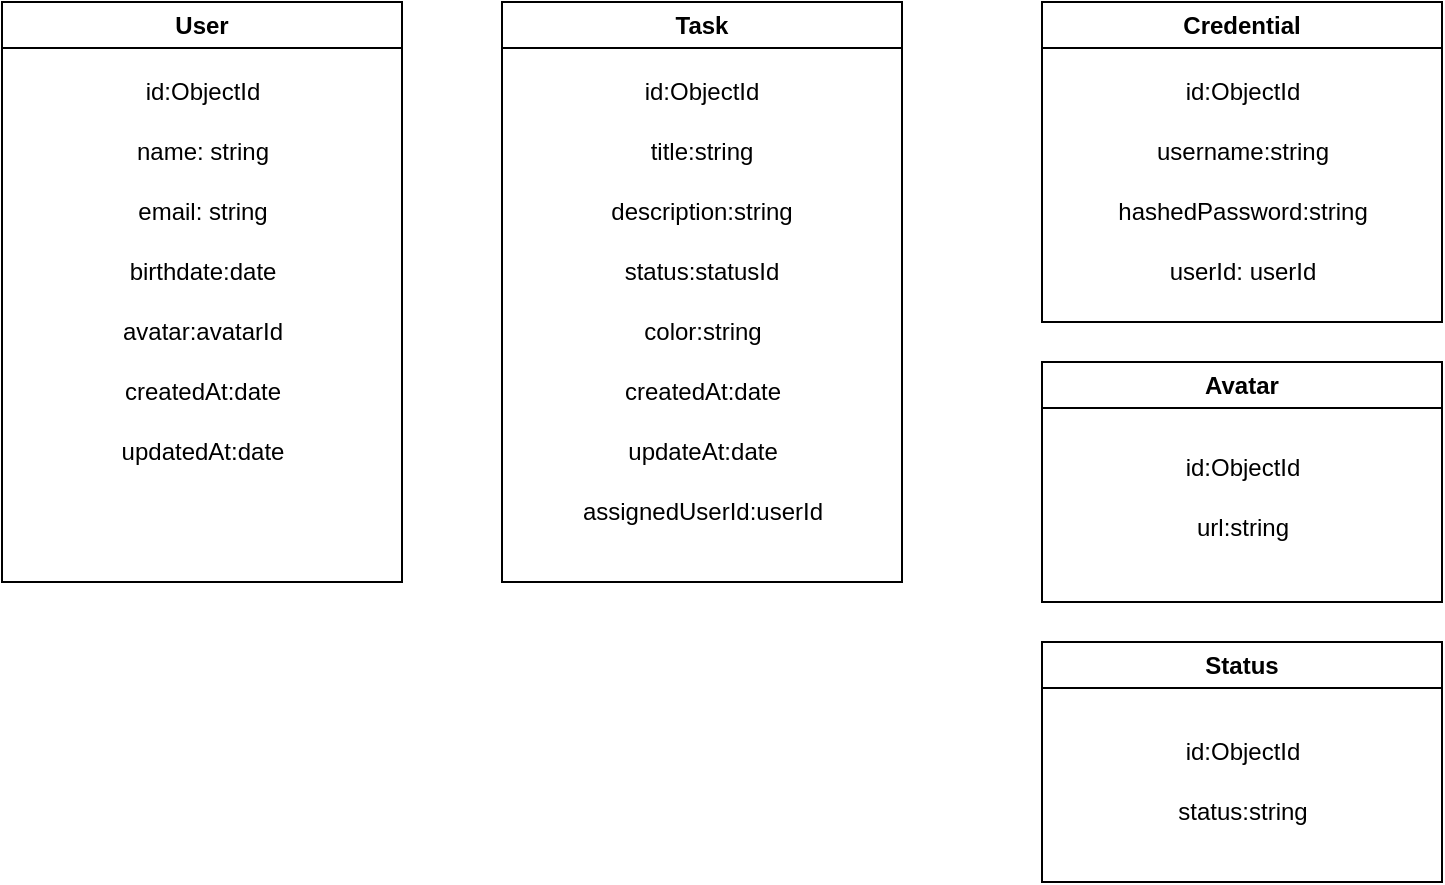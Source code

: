 <mxfile version="24.7.6">
  <diagram name="Página-1" id="To9W7pVlAfmiJYbVa7Uc">
    <mxGraphModel dx="954" dy="566" grid="1" gridSize="10" guides="1" tooltips="1" connect="1" arrows="1" fold="1" page="1" pageScale="1" pageWidth="827" pageHeight="1169" math="0" shadow="0">
      <root>
        <mxCell id="0" />
        <mxCell id="1" parent="0" />
        <mxCell id="Lcv4CQP2G6_G_7u-z5s0-1" value="User" style="swimlane;whiteSpace=wrap;html=1;swimlaneFillColor=default;" vertex="1" parent="1">
          <mxGeometry x="40" y="30" width="200" height="290" as="geometry" />
        </mxCell>
        <mxCell id="Lcv4CQP2G6_G_7u-z5s0-5" value="id:ObjectId" style="text;html=1;align=center;verticalAlign=middle;resizable=0;points=[];autosize=1;strokeColor=none;fillColor=none;" vertex="1" parent="Lcv4CQP2G6_G_7u-z5s0-1">
          <mxGeometry x="60" y="30" width="80" height="30" as="geometry" />
        </mxCell>
        <mxCell id="Lcv4CQP2G6_G_7u-z5s0-6" value="name: string" style="text;html=1;align=center;verticalAlign=middle;resizable=0;points=[];autosize=1;strokeColor=none;fillColor=none;" vertex="1" parent="Lcv4CQP2G6_G_7u-z5s0-1">
          <mxGeometry x="55" y="60" width="90" height="30" as="geometry" />
        </mxCell>
        <mxCell id="Lcv4CQP2G6_G_7u-z5s0-7" value="email: string" style="text;html=1;align=center;verticalAlign=middle;resizable=0;points=[];autosize=1;strokeColor=none;fillColor=none;" vertex="1" parent="Lcv4CQP2G6_G_7u-z5s0-1">
          <mxGeometry x="55" y="90" width="90" height="30" as="geometry" />
        </mxCell>
        <mxCell id="Lcv4CQP2G6_G_7u-z5s0-8" value="avatar:avatarId" style="text;html=1;align=center;verticalAlign=middle;resizable=0;points=[];autosize=1;strokeColor=none;fillColor=none;" vertex="1" parent="Lcv4CQP2G6_G_7u-z5s0-1">
          <mxGeometry x="50" y="150" width="100" height="30" as="geometry" />
        </mxCell>
        <mxCell id="Lcv4CQP2G6_G_7u-z5s0-15" value="birthdate:date" style="text;html=1;align=center;verticalAlign=middle;resizable=0;points=[];autosize=1;strokeColor=none;fillColor=none;" vertex="1" parent="Lcv4CQP2G6_G_7u-z5s0-1">
          <mxGeometry x="50" y="120" width="100" height="30" as="geometry" />
        </mxCell>
        <mxCell id="Lcv4CQP2G6_G_7u-z5s0-17" value="createdAt:date" style="text;html=1;align=center;verticalAlign=middle;resizable=0;points=[];autosize=1;strokeColor=none;fillColor=none;" vertex="1" parent="Lcv4CQP2G6_G_7u-z5s0-1">
          <mxGeometry x="50" y="180" width="100" height="30" as="geometry" />
        </mxCell>
        <mxCell id="Lcv4CQP2G6_G_7u-z5s0-18" value="updatedAt:date" style="text;html=1;align=center;verticalAlign=middle;resizable=0;points=[];autosize=1;strokeColor=none;fillColor=none;" vertex="1" parent="Lcv4CQP2G6_G_7u-z5s0-1">
          <mxGeometry x="50" y="210" width="100" height="30" as="geometry" />
        </mxCell>
        <mxCell id="Lcv4CQP2G6_G_7u-z5s0-2" value="Avatar" style="swimlane;whiteSpace=wrap;html=1;swimlaneFillColor=default;" vertex="1" parent="1">
          <mxGeometry x="560" y="210" width="200" height="120" as="geometry" />
        </mxCell>
        <mxCell id="Lcv4CQP2G6_G_7u-z5s0-43" value="id:ObjectId" style="text;html=1;align=center;verticalAlign=middle;resizable=0;points=[];autosize=1;strokeColor=none;fillColor=none;" vertex="1" parent="Lcv4CQP2G6_G_7u-z5s0-2">
          <mxGeometry x="60" y="38" width="80" height="30" as="geometry" />
        </mxCell>
        <mxCell id="Lcv4CQP2G6_G_7u-z5s0-44" value="url:string" style="text;html=1;align=center;verticalAlign=middle;resizable=0;points=[];autosize=1;strokeColor=none;fillColor=none;" vertex="1" parent="Lcv4CQP2G6_G_7u-z5s0-2">
          <mxGeometry x="65" y="68" width="70" height="30" as="geometry" />
        </mxCell>
        <mxCell id="Lcv4CQP2G6_G_7u-z5s0-3" value="Credential" style="swimlane;whiteSpace=wrap;html=1;swimlaneFillColor=default;" vertex="1" parent="1">
          <mxGeometry x="560" y="30" width="200" height="160" as="geometry" />
        </mxCell>
        <mxCell id="Lcv4CQP2G6_G_7u-z5s0-33" value="id:ObjectId" style="text;html=1;align=center;verticalAlign=middle;resizable=0;points=[];autosize=1;strokeColor=none;fillColor=none;" vertex="1" parent="Lcv4CQP2G6_G_7u-z5s0-3">
          <mxGeometry x="60" y="30" width="80" height="30" as="geometry" />
        </mxCell>
        <mxCell id="Lcv4CQP2G6_G_7u-z5s0-34" value="username:string" style="text;html=1;align=center;verticalAlign=middle;resizable=0;points=[];autosize=1;strokeColor=none;fillColor=none;" vertex="1" parent="Lcv4CQP2G6_G_7u-z5s0-3">
          <mxGeometry x="45" y="60" width="110" height="30" as="geometry" />
        </mxCell>
        <mxCell id="Lcv4CQP2G6_G_7u-z5s0-36" value="userId: userId" style="text;html=1;align=center;verticalAlign=middle;resizable=0;points=[];autosize=1;strokeColor=none;fillColor=none;" vertex="1" parent="Lcv4CQP2G6_G_7u-z5s0-3">
          <mxGeometry x="50" y="120" width="100" height="30" as="geometry" />
        </mxCell>
        <mxCell id="Lcv4CQP2G6_G_7u-z5s0-40" value="hashedPassword:string" style="text;html=1;align=center;verticalAlign=middle;resizable=0;points=[];autosize=1;strokeColor=none;fillColor=none;" vertex="1" parent="Lcv4CQP2G6_G_7u-z5s0-3">
          <mxGeometry x="25" y="90" width="150" height="30" as="geometry" />
        </mxCell>
        <mxCell id="Lcv4CQP2G6_G_7u-z5s0-4" value="Status" style="swimlane;whiteSpace=wrap;html=1;swimlaneFillColor=default;" vertex="1" parent="1">
          <mxGeometry x="560" y="350" width="200" height="120" as="geometry" />
        </mxCell>
        <mxCell id="Lcv4CQP2G6_G_7u-z5s0-37" value="id:ObjectId" style="text;html=1;align=center;verticalAlign=middle;resizable=0;points=[];autosize=1;strokeColor=none;fillColor=none;" vertex="1" parent="Lcv4CQP2G6_G_7u-z5s0-4">
          <mxGeometry x="60" y="40" width="80" height="30" as="geometry" />
        </mxCell>
        <mxCell id="Lcv4CQP2G6_G_7u-z5s0-38" value="status:string" style="text;html=1;align=center;verticalAlign=middle;resizable=0;points=[];autosize=1;strokeColor=none;fillColor=none;" vertex="1" parent="Lcv4CQP2G6_G_7u-z5s0-4">
          <mxGeometry x="55" y="70" width="90" height="30" as="geometry" />
        </mxCell>
        <mxCell id="Lcv4CQP2G6_G_7u-z5s0-16" value="Task" style="swimlane;whiteSpace=wrap;html=1;swimlaneFillColor=default;" vertex="1" parent="1">
          <mxGeometry x="290" y="30" width="200" height="290" as="geometry" />
        </mxCell>
        <mxCell id="Lcv4CQP2G6_G_7u-z5s0-19" value="id:ObjectId" style="text;html=1;align=center;verticalAlign=middle;whiteSpace=wrap;rounded=0;" vertex="1" parent="Lcv4CQP2G6_G_7u-z5s0-16">
          <mxGeometry x="70" y="30" width="60" height="30" as="geometry" />
        </mxCell>
        <mxCell id="Lcv4CQP2G6_G_7u-z5s0-20" value="title:string" style="text;html=1;align=center;verticalAlign=middle;whiteSpace=wrap;rounded=0;" vertex="1" parent="Lcv4CQP2G6_G_7u-z5s0-16">
          <mxGeometry x="70" y="60" width="60" height="30" as="geometry" />
        </mxCell>
        <mxCell id="Lcv4CQP2G6_G_7u-z5s0-21" value="status:statusId" style="text;html=1;align=center;verticalAlign=middle;whiteSpace=wrap;rounded=0;" vertex="1" parent="Lcv4CQP2G6_G_7u-z5s0-16">
          <mxGeometry x="70" y="120" width="60" height="30" as="geometry" />
        </mxCell>
        <mxCell id="Lcv4CQP2G6_G_7u-z5s0-24" value="description:string" style="text;html=1;align=center;verticalAlign=middle;whiteSpace=wrap;rounded=0;" vertex="1" parent="Lcv4CQP2G6_G_7u-z5s0-16">
          <mxGeometry x="70" y="90" width="60" height="30" as="geometry" />
        </mxCell>
        <mxCell id="Lcv4CQP2G6_G_7u-z5s0-28" value="color:string" style="text;html=1;align=center;verticalAlign=middle;resizable=0;points=[];autosize=1;strokeColor=none;fillColor=none;" vertex="1" parent="Lcv4CQP2G6_G_7u-z5s0-16">
          <mxGeometry x="60" y="150" width="80" height="30" as="geometry" />
        </mxCell>
        <mxCell id="Lcv4CQP2G6_G_7u-z5s0-29" value="createdAt:date" style="text;html=1;align=center;verticalAlign=middle;resizable=0;points=[];autosize=1;strokeColor=none;fillColor=none;" vertex="1" parent="Lcv4CQP2G6_G_7u-z5s0-16">
          <mxGeometry x="50" y="180" width="100" height="30" as="geometry" />
        </mxCell>
        <mxCell id="Lcv4CQP2G6_G_7u-z5s0-30" value="updateAt:date" style="text;html=1;align=center;verticalAlign=middle;resizable=0;points=[];autosize=1;strokeColor=none;fillColor=none;" vertex="1" parent="Lcv4CQP2G6_G_7u-z5s0-16">
          <mxGeometry x="50" y="210" width="100" height="30" as="geometry" />
        </mxCell>
        <mxCell id="Lcv4CQP2G6_G_7u-z5s0-32" value="assignedUserId:userId" style="text;html=1;align=center;verticalAlign=middle;resizable=0;points=[];autosize=1;strokeColor=none;fillColor=none;" vertex="1" parent="Lcv4CQP2G6_G_7u-z5s0-16">
          <mxGeometry x="30" y="240" width="140" height="30" as="geometry" />
        </mxCell>
      </root>
    </mxGraphModel>
  </diagram>
</mxfile>
